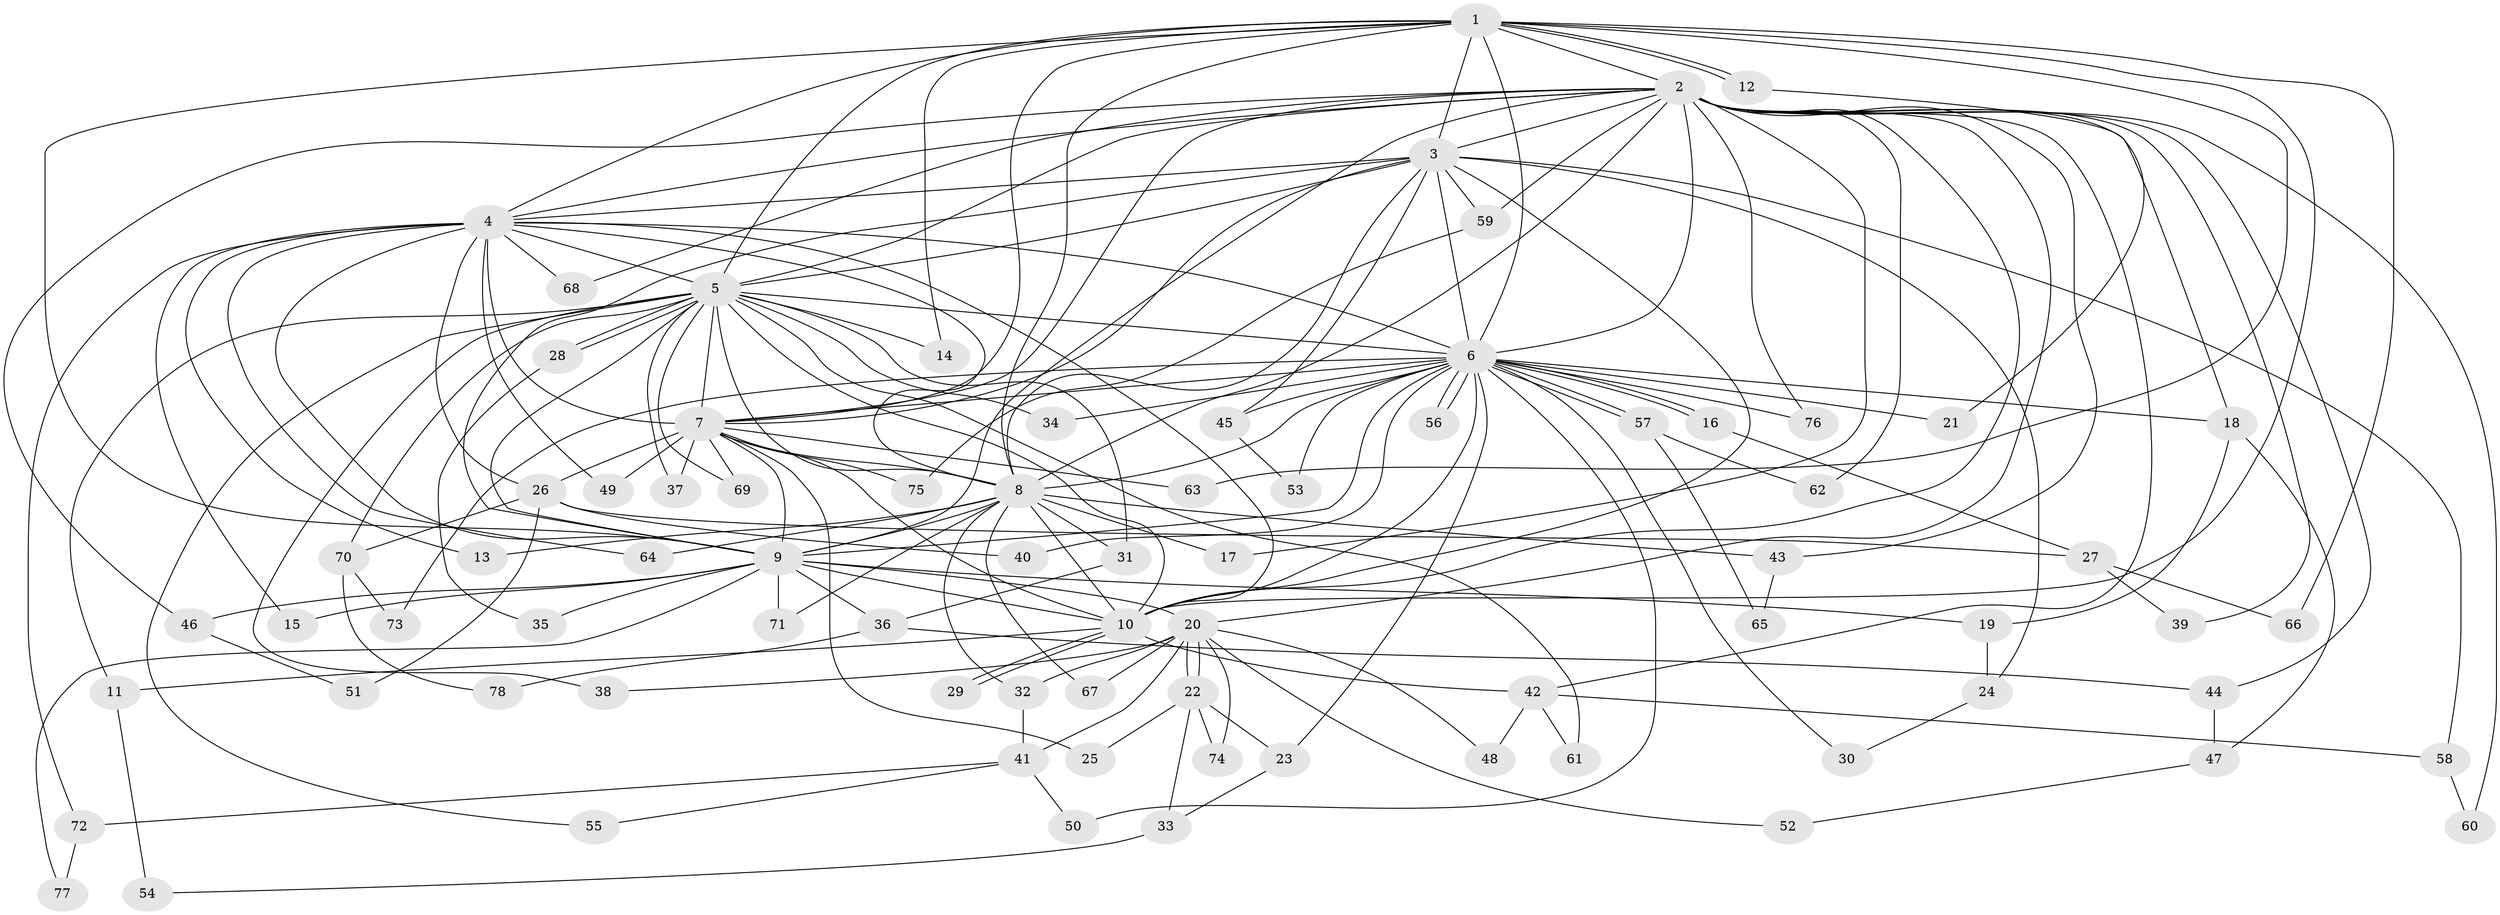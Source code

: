 // Generated by graph-tools (version 1.1) at 2025/34/03/09/25 02:34:55]
// undirected, 78 vertices, 181 edges
graph export_dot {
graph [start="1"]
  node [color=gray90,style=filled];
  1;
  2;
  3;
  4;
  5;
  6;
  7;
  8;
  9;
  10;
  11;
  12;
  13;
  14;
  15;
  16;
  17;
  18;
  19;
  20;
  21;
  22;
  23;
  24;
  25;
  26;
  27;
  28;
  29;
  30;
  31;
  32;
  33;
  34;
  35;
  36;
  37;
  38;
  39;
  40;
  41;
  42;
  43;
  44;
  45;
  46;
  47;
  48;
  49;
  50;
  51;
  52;
  53;
  54;
  55;
  56;
  57;
  58;
  59;
  60;
  61;
  62;
  63;
  64;
  65;
  66;
  67;
  68;
  69;
  70;
  71;
  72;
  73;
  74;
  75;
  76;
  77;
  78;
  1 -- 2;
  1 -- 3;
  1 -- 4;
  1 -- 5;
  1 -- 6;
  1 -- 7;
  1 -- 8;
  1 -- 9;
  1 -- 10;
  1 -- 12;
  1 -- 12;
  1 -- 14;
  1 -- 63;
  1 -- 66;
  2 -- 3;
  2 -- 4;
  2 -- 5;
  2 -- 6;
  2 -- 7;
  2 -- 8;
  2 -- 9;
  2 -- 10;
  2 -- 17;
  2 -- 18;
  2 -- 20;
  2 -- 39;
  2 -- 42;
  2 -- 43;
  2 -- 44;
  2 -- 46;
  2 -- 59;
  2 -- 60;
  2 -- 62;
  2 -- 68;
  2 -- 76;
  3 -- 4;
  3 -- 5;
  3 -- 6;
  3 -- 7;
  3 -- 8;
  3 -- 9;
  3 -- 10;
  3 -- 24;
  3 -- 45;
  3 -- 58;
  3 -- 59;
  4 -- 5;
  4 -- 6;
  4 -- 7;
  4 -- 8;
  4 -- 9;
  4 -- 10;
  4 -- 13;
  4 -- 15;
  4 -- 26;
  4 -- 49;
  4 -- 64;
  4 -- 68;
  4 -- 72;
  5 -- 6;
  5 -- 7;
  5 -- 8;
  5 -- 9;
  5 -- 10;
  5 -- 11;
  5 -- 14;
  5 -- 28;
  5 -- 28;
  5 -- 31;
  5 -- 34;
  5 -- 37;
  5 -- 38;
  5 -- 55;
  5 -- 61;
  5 -- 69;
  5 -- 70;
  6 -- 7;
  6 -- 8;
  6 -- 9;
  6 -- 10;
  6 -- 16;
  6 -- 16;
  6 -- 18;
  6 -- 21;
  6 -- 23;
  6 -- 30;
  6 -- 34;
  6 -- 40;
  6 -- 45;
  6 -- 50;
  6 -- 53;
  6 -- 56;
  6 -- 56;
  6 -- 57;
  6 -- 57;
  6 -- 73;
  6 -- 76;
  7 -- 8;
  7 -- 9;
  7 -- 10;
  7 -- 25;
  7 -- 26;
  7 -- 37;
  7 -- 49;
  7 -- 63;
  7 -- 69;
  7 -- 75;
  8 -- 9;
  8 -- 10;
  8 -- 13;
  8 -- 17;
  8 -- 31;
  8 -- 32;
  8 -- 43;
  8 -- 64;
  8 -- 67;
  8 -- 71;
  9 -- 10;
  9 -- 15;
  9 -- 19;
  9 -- 20;
  9 -- 35;
  9 -- 36;
  9 -- 46;
  9 -- 71;
  9 -- 77;
  10 -- 11;
  10 -- 29;
  10 -- 29;
  10 -- 42;
  11 -- 54;
  12 -- 21;
  16 -- 27;
  18 -- 19;
  18 -- 47;
  19 -- 24;
  20 -- 22;
  20 -- 22;
  20 -- 32;
  20 -- 38;
  20 -- 41;
  20 -- 48;
  20 -- 52;
  20 -- 67;
  20 -- 74;
  22 -- 23;
  22 -- 25;
  22 -- 33;
  22 -- 74;
  23 -- 33;
  24 -- 30;
  26 -- 27;
  26 -- 40;
  26 -- 51;
  26 -- 70;
  27 -- 39;
  27 -- 66;
  28 -- 35;
  31 -- 36;
  32 -- 41;
  33 -- 54;
  36 -- 44;
  36 -- 78;
  41 -- 50;
  41 -- 55;
  41 -- 72;
  42 -- 48;
  42 -- 58;
  42 -- 61;
  43 -- 65;
  44 -- 47;
  45 -- 53;
  46 -- 51;
  47 -- 52;
  57 -- 62;
  57 -- 65;
  58 -- 60;
  59 -- 75;
  70 -- 73;
  70 -- 78;
  72 -- 77;
}

